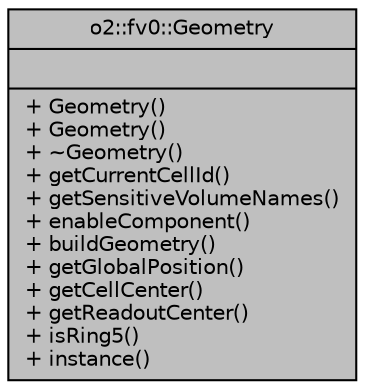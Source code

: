 digraph "o2::fv0::Geometry"
{
 // INTERACTIVE_SVG=YES
  bgcolor="transparent";
  edge [fontname="Helvetica",fontsize="10",labelfontname="Helvetica",labelfontsize="10"];
  node [fontname="Helvetica",fontsize="10",shape=record];
  Node1 [label="{o2::fv0::Geometry\n||+ Geometry()\l+ Geometry()\l+ ~Geometry()\l+ getCurrentCellId()\l+ getSensitiveVolumeNames()\l+ enableComponent()\l+ buildGeometry()\l+ getGlobalPosition()\l+ getCellCenter()\l+ getReadoutCenter()\l+ isRing5()\l+ instance()\l}",height=0.2,width=0.4,color="black", fillcolor="grey75", style="filled", fontcolor="black"];
}
